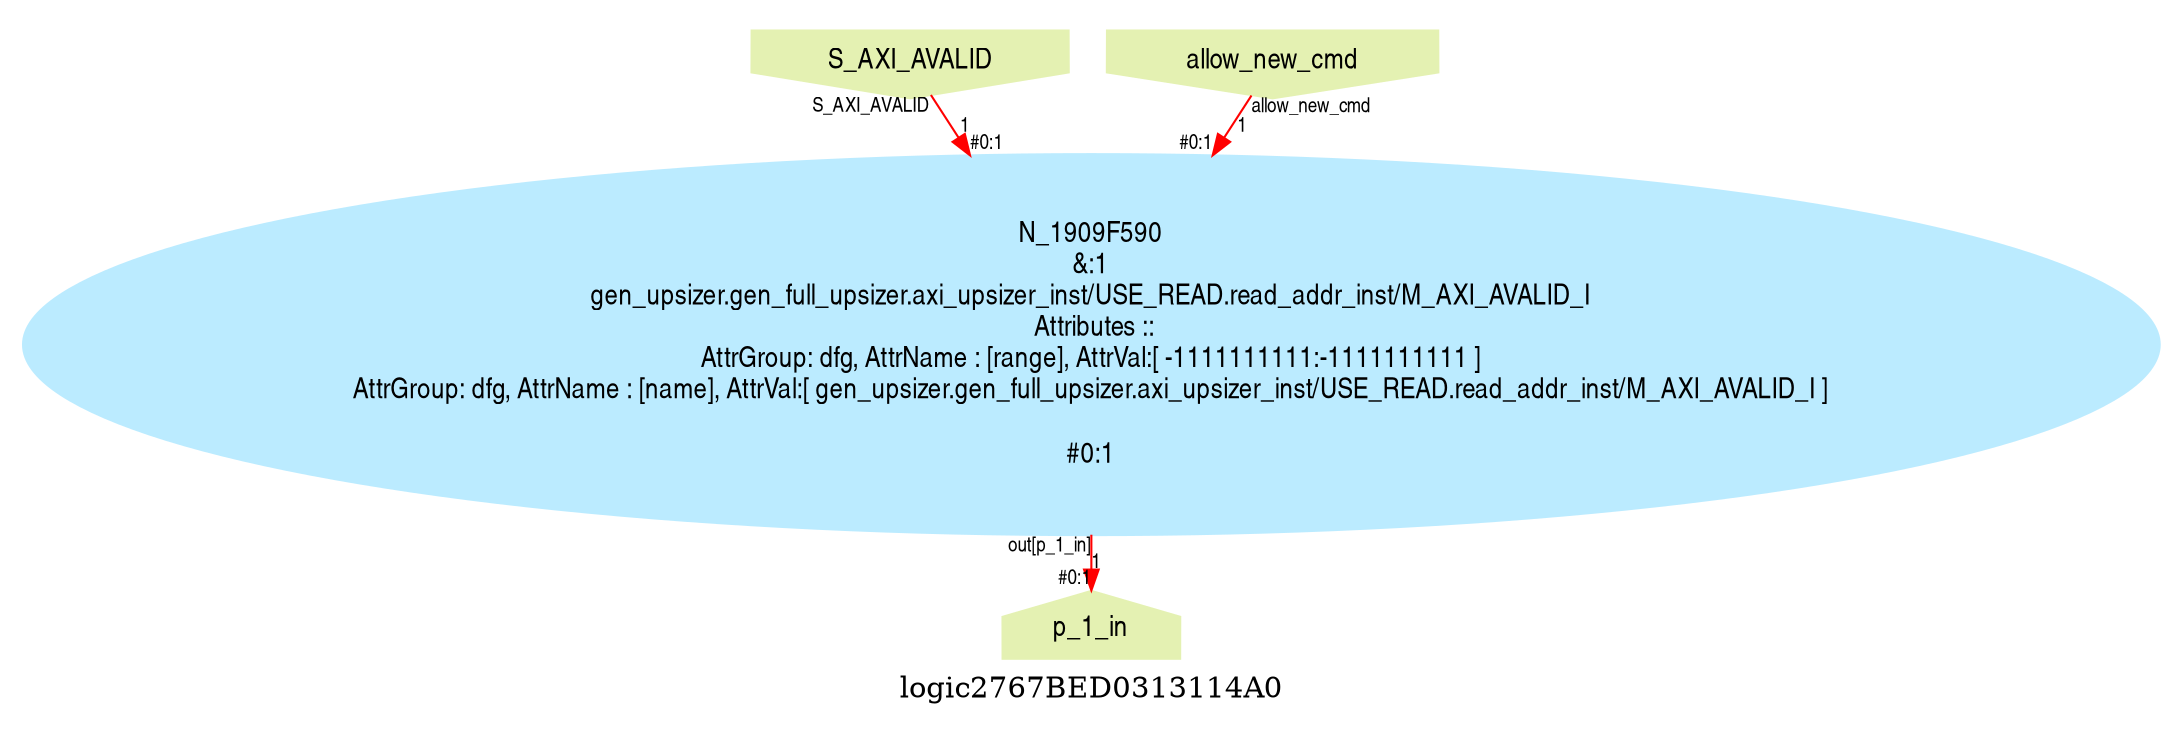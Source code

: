 digraph logic2767BED0313114A0 {
graph [label="logic2767BED0313114A0", margin="0.1,0.1", size="100,100", ranksep=0.1, splines=true];
node [style=filled, color="#ffee80", fontname=helveticanarrow];
edge [color="#ff0000", fontsize=10, fontname=helveticanarrow];
{ rank = source;logic2767BED0313114A0_S_AXI_AVALID [label="S_AXI_AVALID", shape=invhouse, color="#e4f1b2"];
logic2767BED0313114A0_allow_new_cmd [label="allow_new_cmd", shape=invhouse, color="#e4f1b2"];
}
{ rank = sink;logic2767BED0313114A0_p_1_in [label="p_1_in", shape=house, color="#e4f1b2"];
}
N_1909F590 [label="N_1909F590\n&:1\ngen_upsizer.gen_full_upsizer.axi_upsizer_inst/USE_READ.read_addr_inst/M_AXI_AVALID_I\n Attributes ::\nAttrGroup: dfg, AttrName : [range], AttrVal:[ -1111111111:-1111111111 ]\nAttrGroup: dfg, AttrName : [name], AttrVal:[ gen_upsizer.gen_full_upsizer.axi_upsizer_inst/USE_READ.read_addr_inst/M_AXI_AVALID_I ]\n\n#0:1\n", color="#bbebff"];
logic2767BED0313114A0_S_AXI_AVALID -> N_1909F590 [label="1", taillabel=<S_AXI_AVALID>, headlabel=<B>, headlabel=<#0:1>];
logic2767BED0313114A0_allow_new_cmd -> N_1909F590 [label="1", taillabel=<allow_new_cmd>, headlabel=<A>, headlabel=<#0:1>];
N_1909F590 -> logic2767BED0313114A0_p_1_in [label="1", taillabel=<out[p_1_in]>, headlabel=<p_1_in>, headlabel=<#0:1>];
}
